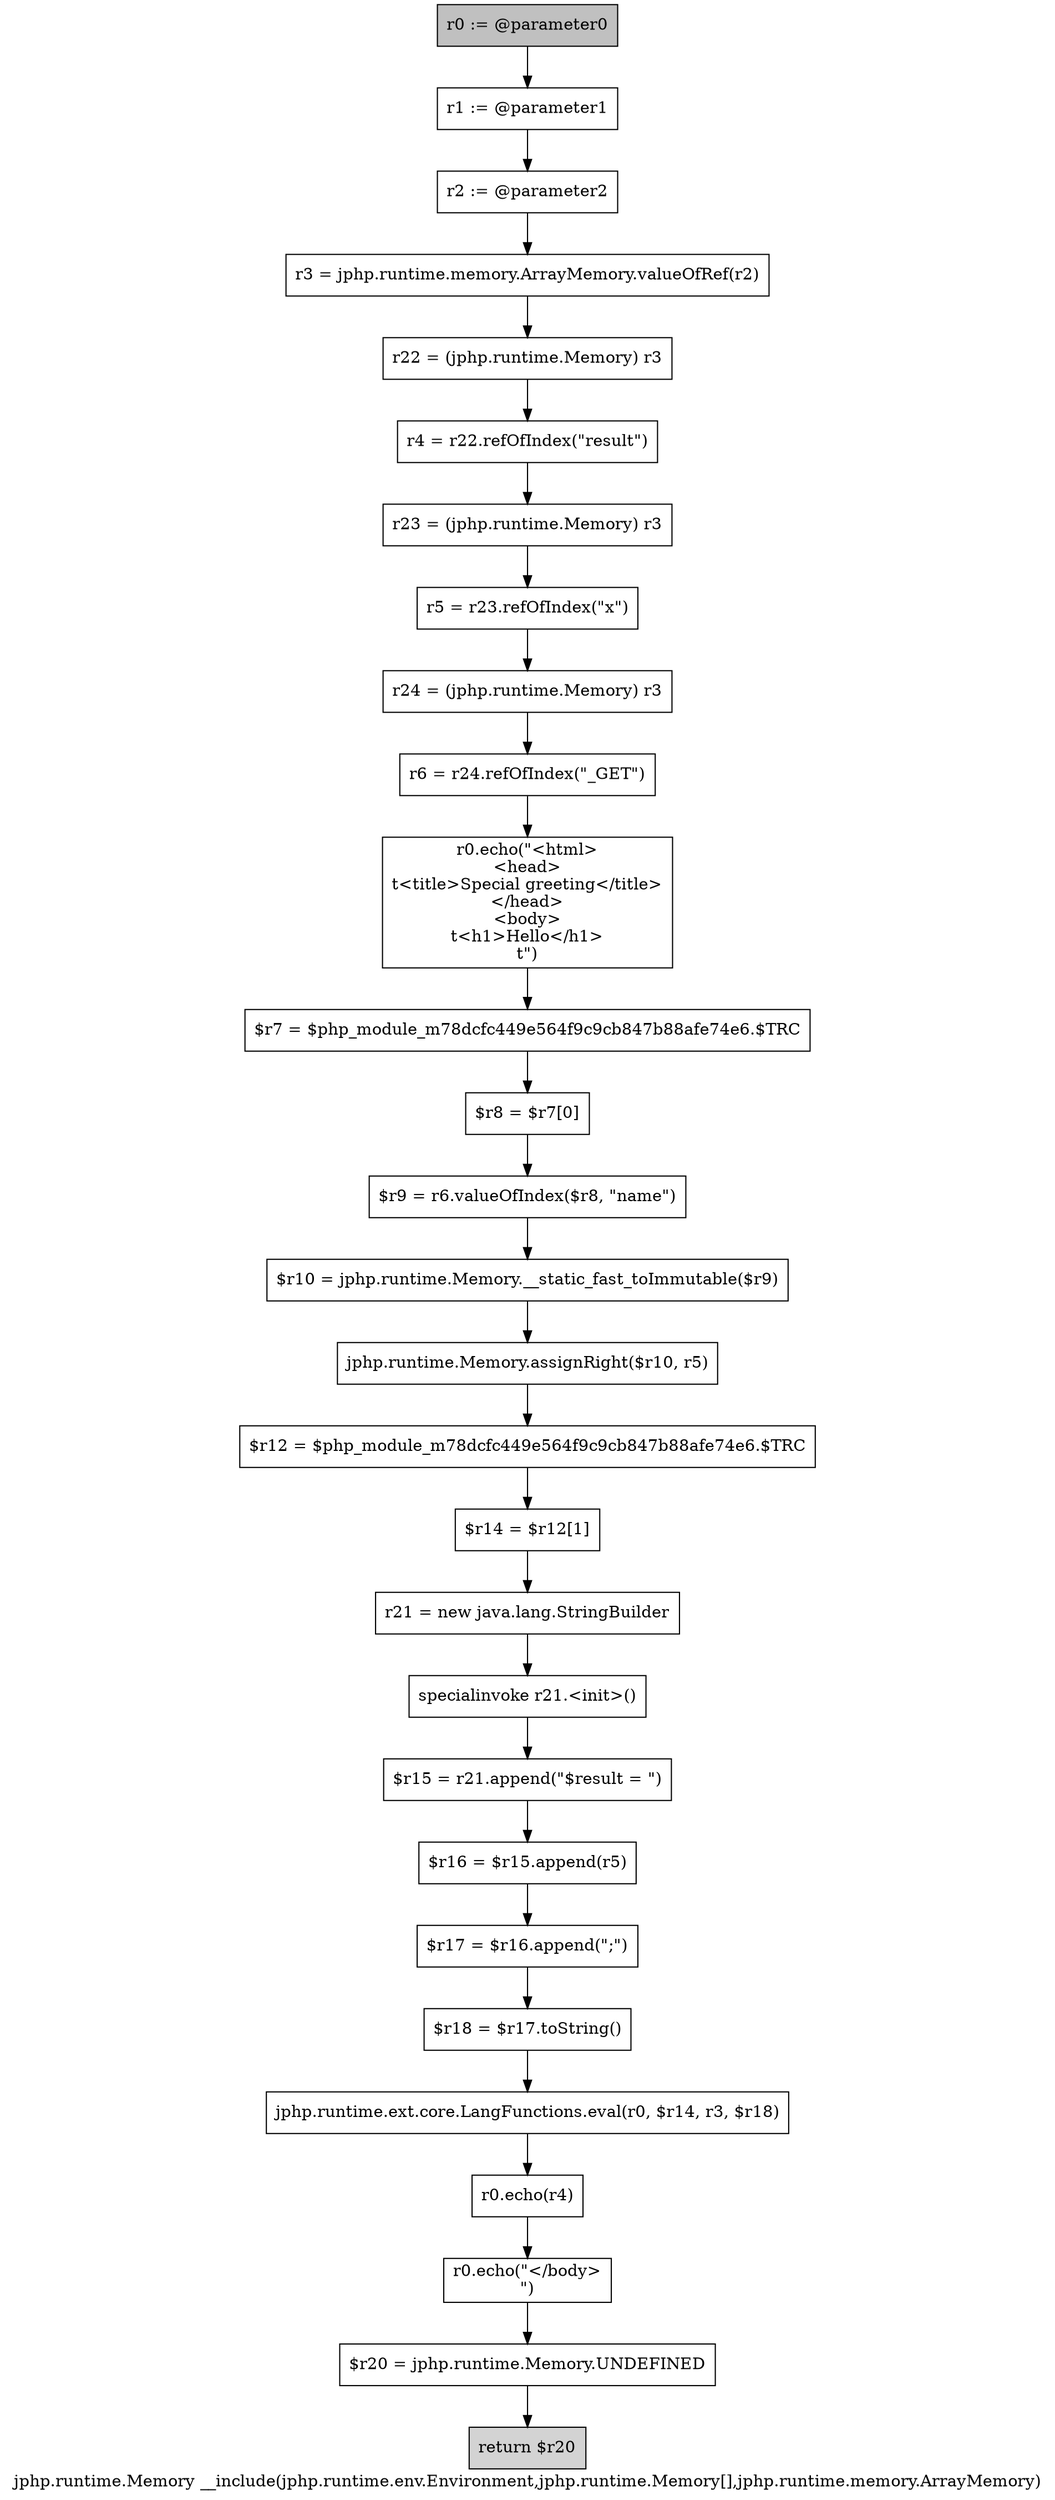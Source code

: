 digraph "jphp.runtime.Memory __include(jphp.runtime.env.Environment,jphp.runtime.Memory[],jphp.runtime.memory.ArrayMemory)" {
    label="jphp.runtime.Memory __include(jphp.runtime.env.Environment,jphp.runtime.Memory[],jphp.runtime.memory.ArrayMemory)";
    node [shape=box];
    "0" [style=filled,fillcolor=gray,label="r0 := @parameter0",];
    "1" [label="r1 := @parameter1",];
    "0"->"1";
    "2" [label="r2 := @parameter2",];
    "1"->"2";
    "3" [label="r3 = jphp.runtime.memory.ArrayMemory.valueOfRef(r2)",];
    "2"->"3";
    "4" [label="r22 = (jphp.runtime.Memory) r3",];
    "3"->"4";
    "5" [label="r4 = r22.refOfIndex(\"result\")",];
    "4"->"5";
    "6" [label="r23 = (jphp.runtime.Memory) r3",];
    "5"->"6";
    "7" [label="r5 = r23.refOfIndex(\"x\")",];
    "6"->"7";
    "8" [label="r24 = (jphp.runtime.Memory) r3",];
    "7"->"8";
    "9" [label="r6 = r24.refOfIndex(\"_GET\")",];
    "8"->"9";
    "10" [label="r0.echo(\"<html>\n<head>\n\t<title>Special greeting</title>\n</head>\n<body>\n\t<h1>Hello</h1>\n\t\")",];
    "9"->"10";
    "11" [label="$r7 = $php_module_m78dcfc449e564f9c9cb847b88afe74e6.$TRC",];
    "10"->"11";
    "12" [label="$r8 = $r7[0]",];
    "11"->"12";
    "13" [label="$r9 = r6.valueOfIndex($r8, \"name\")",];
    "12"->"13";
    "14" [label="$r10 = jphp.runtime.Memory.__static_fast_toImmutable($r9)",];
    "13"->"14";
    "15" [label="jphp.runtime.Memory.assignRight($r10, r5)",];
    "14"->"15";
    "16" [label="$r12 = $php_module_m78dcfc449e564f9c9cb847b88afe74e6.$TRC",];
    "15"->"16";
    "17" [label="$r14 = $r12[1]",];
    "16"->"17";
    "18" [label="r21 = new java.lang.StringBuilder",];
    "17"->"18";
    "19" [label="specialinvoke r21.<init>()",];
    "18"->"19";
    "20" [label="$r15 = r21.append(\"$result = \")",];
    "19"->"20";
    "21" [label="$r16 = $r15.append(r5)",];
    "20"->"21";
    "22" [label="$r17 = $r16.append(\";\")",];
    "21"->"22";
    "23" [label="$r18 = $r17.toString()",];
    "22"->"23";
    "24" [label="jphp.runtime.ext.core.LangFunctions.eval(r0, $r14, r3, $r18)",];
    "23"->"24";
    "25" [label="r0.echo(r4)",];
    "24"->"25";
    "26" [label="r0.echo(\"</body>\n\")",];
    "25"->"26";
    "27" [label="$r20 = jphp.runtime.Memory.UNDEFINED",];
    "26"->"27";
    "28" [style=filled,fillcolor=lightgray,label="return $r20",];
    "27"->"28";
}
